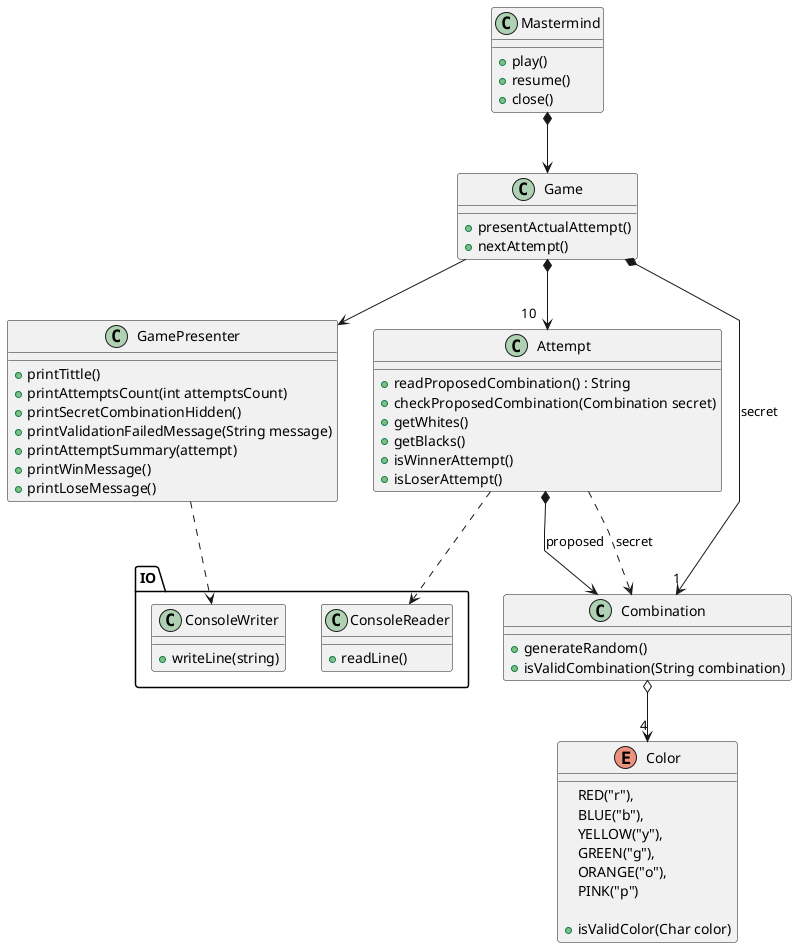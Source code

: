 @startuml
skinparam linetype polyline

Class Mastermind {
    + play()
    + resume()
    + close()
}

Class Game {
    + presentActualAttempt()
    + nextAttempt()
}

Class GamePresenter {
    + printTittle()
    + printAttemptsCount(int attemptsCount)
    + printSecretCombinationHidden()
    + printValidationFailedMessage(String message)
    + printAttemptSummary(attempt)
    + printWinMessage()
    + printLoseMessage()
}

Class Attempt {
    + readProposedCombination() : String
    + checkProposedCombination(Combination secret)
    + getWhites()
    + getBlacks()
    + isWinnerAttempt()
    + isLoserAttempt()
}

Enum Color {
    RED("r"),
    BLUE("b"),
    YELLOW("y"),
    GREEN("g"),
    ORANGE("o"),
    PINK("p")

+ isValidColor(Char color)
}

Class Combination {
    + generateRandom()
    + isValidCombination(String combination)
}


Mastermind *--> Game
Game --> GamePresenter
Game *--> "1" Combination : secret
Game *--> "10   " Attempt
GamePresenter ..> IO.ConsoleWriter
Attempt *--> Combination : proposed
Combination o--> "4" Color
Attempt ..> IO.ConsoleReader
Attempt ..> Combination : secret

namespace IO {
    Class ConsoleReader {
        + readLine()
    }
    Class ConsoleWriter {
        + writeLine(string)
    }

}
@enduml
